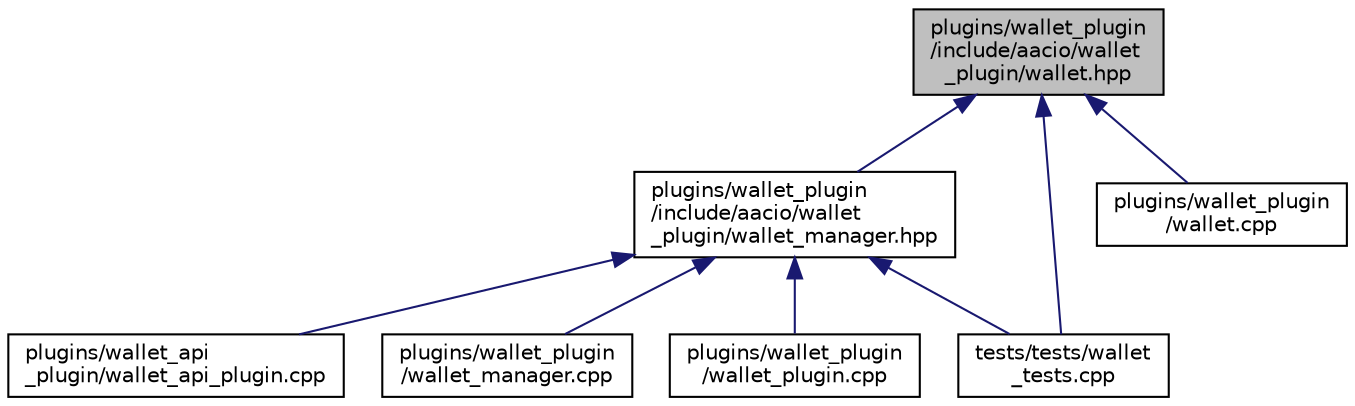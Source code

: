 digraph "plugins/wallet_plugin/include/aacio/wallet_plugin/wallet.hpp"
{
  edge [fontname="Helvetica",fontsize="10",labelfontname="Helvetica",labelfontsize="10"];
  node [fontname="Helvetica",fontsize="10",shape=record];
  Node121 [label="plugins/wallet_plugin\l/include/aacio/wallet\l_plugin/wallet.hpp",height=0.2,width=0.4,color="black", fillcolor="grey75", style="filled", fontcolor="black"];
  Node121 -> Node122 [dir="back",color="midnightblue",fontsize="10",style="solid",fontname="Helvetica"];
  Node122 [label="plugins/wallet_plugin\l/include/aacio/wallet\l_plugin/wallet_manager.hpp",height=0.2,width=0.4,color="black", fillcolor="white", style="filled",URL="$wallet__manager_8hpp.html"];
  Node122 -> Node123 [dir="back",color="midnightblue",fontsize="10",style="solid",fontname="Helvetica"];
  Node123 [label="plugins/wallet_api\l_plugin/wallet_api_plugin.cpp",height=0.2,width=0.4,color="black", fillcolor="white", style="filled",URL="$wallet__api__plugin_8cpp.html"];
  Node122 -> Node124 [dir="back",color="midnightblue",fontsize="10",style="solid",fontname="Helvetica"];
  Node124 [label="plugins/wallet_plugin\l/wallet_manager.cpp",height=0.2,width=0.4,color="black", fillcolor="white", style="filled",URL="$wallet__manager_8cpp.html"];
  Node122 -> Node125 [dir="back",color="midnightblue",fontsize="10",style="solid",fontname="Helvetica"];
  Node125 [label="plugins/wallet_plugin\l/wallet_plugin.cpp",height=0.2,width=0.4,color="black", fillcolor="white", style="filled",URL="$wallet__plugin_8cpp.html"];
  Node122 -> Node126 [dir="back",color="midnightblue",fontsize="10",style="solid",fontname="Helvetica"];
  Node126 [label="tests/tests/wallet\l_tests.cpp",height=0.2,width=0.4,color="black", fillcolor="white", style="filled",URL="$wallet__tests_8cpp.html"];
  Node121 -> Node127 [dir="back",color="midnightblue",fontsize="10",style="solid",fontname="Helvetica"];
  Node127 [label="plugins/wallet_plugin\l/wallet.cpp",height=0.2,width=0.4,color="black", fillcolor="white", style="filled",URL="$wallet_8cpp.html"];
  Node121 -> Node126 [dir="back",color="midnightblue",fontsize="10",style="solid",fontname="Helvetica"];
}
